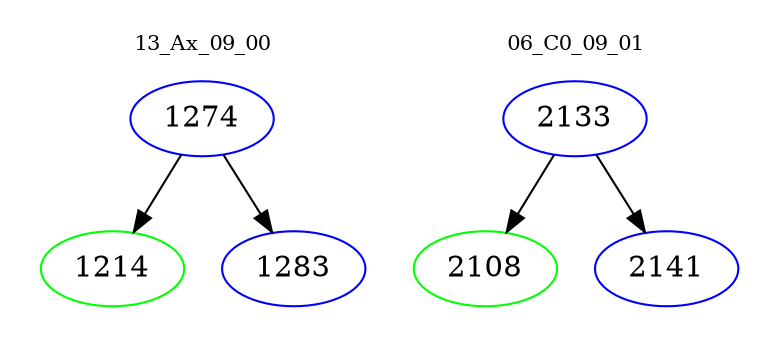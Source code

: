 digraph{
subgraph cluster_0 {
color = white
label = "13_Ax_09_00";
fontsize=10;
T0_1274 [label="1274", color="blue"]
T0_1274 -> T0_1214 [color="black"]
T0_1214 [label="1214", color="green"]
T0_1274 -> T0_1283 [color="black"]
T0_1283 [label="1283", color="blue"]
}
subgraph cluster_1 {
color = white
label = "06_C0_09_01";
fontsize=10;
T1_2133 [label="2133", color="blue"]
T1_2133 -> T1_2108 [color="black"]
T1_2108 [label="2108", color="green"]
T1_2133 -> T1_2141 [color="black"]
T1_2141 [label="2141", color="blue"]
}
}
